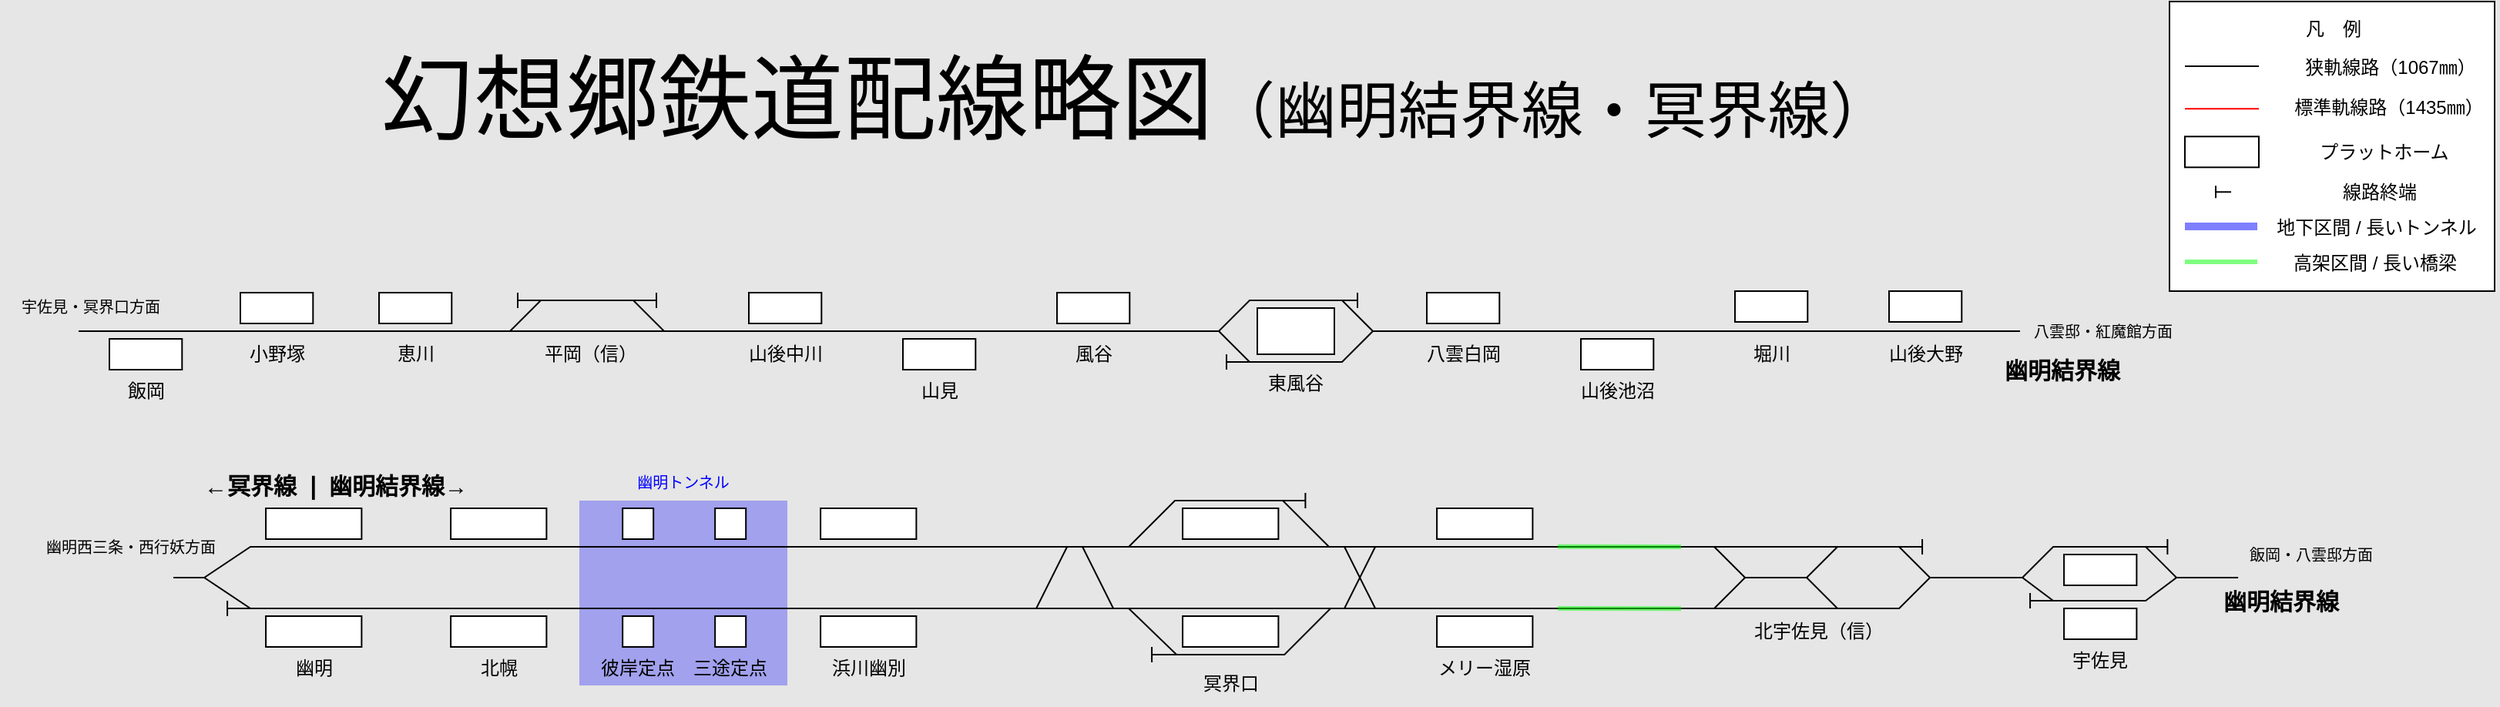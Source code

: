 <mxfile version="25.0.2">
  <diagram name="第 1 页" id="5KSprpMwUYVPSRvnmA9z">
    <mxGraphModel dx="504" dy="387" grid="1" gridSize="5" guides="1" tooltips="1" connect="1" arrows="1" fold="1" page="1" pageScale="1" pageWidth="1654" pageHeight="1169" background="#E6E6E6" math="0" shadow="0">
      <root>
        <mxCell id="0" />
        <mxCell id="1" parent="0" />
        <mxCell id="m9lJWsYRmjQU2goQzDvf-94" value="" style="rounded=0;whiteSpace=wrap;html=1;strokeColor=none;fillColor=#0000FF;opacity=30;" vertex="1" parent="1">
          <mxGeometry x="405" y="330" width="135" height="120" as="geometry" />
        </mxCell>
        <mxCell id="EGFDkehEQVp23pimZ-VM-120" value="&lt;font style=&quot;font-size: 60px;&quot;&gt;&lt;font style=&quot;font-size: 60px;&quot;&gt;幻想郷鉄道配&lt;/font&gt;線略図&lt;/font&gt;&lt;font style=&quot;font-size: 40px;&quot;&gt;（幽明結界線・冥界線）&lt;/font&gt;" style="text;strokeColor=none;align=center;fillColor=none;html=1;verticalAlign=middle;whiteSpace=wrap;rounded=0;" parent="1" vertex="1">
          <mxGeometry x="41.51" y="22" width="1449" height="96" as="geometry" />
        </mxCell>
        <mxCell id="tvAASxh0KpPbqqvKrxWj-50" value="" style="rounded=0;whiteSpace=wrap;html=1;" parent="1" vertex="1">
          <mxGeometry x="1255" y="194" width="47.15" height="20" as="geometry" />
        </mxCell>
        <mxCell id="tvAASxh0KpPbqqvKrxWj-60" value="山後大野" style="text;whiteSpace=wrap;html=1;align=center;" parent="1" vertex="1">
          <mxGeometry x="1251.54" y="221" width="54.08" height="28" as="geometry" />
        </mxCell>
        <mxCell id="tvAASxh0KpPbqqvKrxWj-66" value="&lt;font style=&quot;font-size: 10px;&quot;&gt;八雲邸・紅魔館方面&lt;/font&gt;" style="text;strokeColor=none;align=center;fillColor=none;html=1;verticalAlign=middle;whiteSpace=wrap;rounded=0;" parent="1" vertex="1">
          <mxGeometry x="1335" y="205" width="118" height="30" as="geometry" />
        </mxCell>
        <mxCell id="tvAASxh0KpPbqqvKrxWj-68" value="&lt;span style=&quot;font-size: 15px;&quot;&gt;&lt;b&gt;幽明結界線&lt;/b&gt;&lt;/span&gt;" style="text;strokeColor=none;align=center;fillColor=none;html=1;verticalAlign=middle;whiteSpace=wrap;rounded=0;" parent="1" vertex="1">
          <mxGeometry x="1325" y="230" width="85" height="30" as="geometry" />
        </mxCell>
        <mxCell id="Thoatvcf_QEA1k7CGv5Z-5" value="" style="rounded=0;whiteSpace=wrap;html=1;" parent="1" vertex="1">
          <mxGeometry x="1437" y="6" width="211" height="188" as="geometry" />
        </mxCell>
        <mxCell id="Thoatvcf_QEA1k7CGv5Z-6" value="凡　例" style="text;html=1;align=center;verticalAlign=middle;resizable=0;points=[];autosize=1;strokeColor=none;fillColor=none;" parent="1" vertex="1">
          <mxGeometry x="1515" y="10" width="55" height="27" as="geometry" />
        </mxCell>
        <mxCell id="Thoatvcf_QEA1k7CGv5Z-7" value="" style="endArrow=none;html=1;rounded=0;" parent="1" edge="1">
          <mxGeometry width="50" height="50" relative="1" as="geometry">
            <mxPoint x="1495" y="48" as="sourcePoint" />
            <mxPoint x="1447" y="48" as="targetPoint" />
          </mxGeometry>
        </mxCell>
        <mxCell id="Thoatvcf_QEA1k7CGv5Z-8" value="狭軌線路（1067㎜）" style="text;html=1;align=center;verticalAlign=middle;resizable=0;points=[];autosize=1;strokeColor=none;fillColor=none;" parent="1" vertex="1">
          <mxGeometry x="1515" y="35" width="130" height="27" as="geometry" />
        </mxCell>
        <mxCell id="Thoatvcf_QEA1k7CGv5Z-9" value="標準軌線路（1435㎜）" style="text;html=1;align=center;verticalAlign=middle;resizable=0;points=[];autosize=1;strokeColor=none;fillColor=none;" parent="1" vertex="1">
          <mxGeometry x="1508" y="61" width="142" height="27" as="geometry" />
        </mxCell>
        <mxCell id="Thoatvcf_QEA1k7CGv5Z-10" value="" style="endArrow=none;html=1;rounded=0;strokeColor=#FF0000;" parent="1" edge="1">
          <mxGeometry width="50" height="50" relative="1" as="geometry">
            <mxPoint x="1495" y="75.64" as="sourcePoint" />
            <mxPoint x="1447" y="75.64" as="targetPoint" />
          </mxGeometry>
        </mxCell>
        <mxCell id="Thoatvcf_QEA1k7CGv5Z-11" value="" style="rounded=0;whiteSpace=wrap;html=1;" parent="1" vertex="1">
          <mxGeometry x="1447" y="93.64" width="48" height="20" as="geometry" />
        </mxCell>
        <mxCell id="Thoatvcf_QEA1k7CGv5Z-12" value="プラットホーム" style="text;html=1;align=center;verticalAlign=middle;resizable=0;points=[];autosize=1;strokeColor=none;fillColor=none;" parent="1" vertex="1">
          <mxGeometry x="1524.5" y="90" width="103" height="27" as="geometry" />
        </mxCell>
        <mxCell id="Thoatvcf_QEA1k7CGv5Z-13" value="" style="endArrow=none;html=1;rounded=0;" parent="1" edge="1">
          <mxGeometry width="50" height="50" relative="1" as="geometry">
            <mxPoint x="1467" y="129.64" as="sourcePoint" />
            <mxPoint x="1477" y="129.64" as="targetPoint" />
          </mxGeometry>
        </mxCell>
        <mxCell id="Thoatvcf_QEA1k7CGv5Z-14" value="" style="endArrow=none;html=1;rounded=0;" parent="1" edge="1">
          <mxGeometry width="50" height="50" relative="1" as="geometry">
            <mxPoint x="1467" y="133.64" as="sourcePoint" />
            <mxPoint x="1467" y="125.64" as="targetPoint" />
          </mxGeometry>
        </mxCell>
        <mxCell id="Thoatvcf_QEA1k7CGv5Z-15" value="線路終端" style="text;html=1;align=center;verticalAlign=middle;resizable=0;points=[];autosize=1;strokeColor=none;fillColor=none;" parent="1" vertex="1">
          <mxGeometry x="1539" y="116" width="67" height="27" as="geometry" />
        </mxCell>
        <mxCell id="Thoatvcf_QEA1k7CGv5Z-16" value="" style="endArrow=none;html=1;rounded=0;strokeColor=#0000FF;opacity=50;strokeWidth=5;" parent="1" edge="1">
          <mxGeometry width="50" height="50" relative="1" as="geometry">
            <mxPoint x="1447" y="152" as="sourcePoint" />
            <mxPoint x="1494" y="152" as="targetPoint" />
          </mxGeometry>
        </mxCell>
        <mxCell id="Thoatvcf_QEA1k7CGv5Z-17" value="地下区間 /&amp;nbsp;&lt;span style=&quot;background-color: initial;&quot;&gt;長いトンネル&lt;/span&gt;" style="text;html=1;align=center;verticalAlign=middle;resizable=0;points=[];autosize=1;strokeColor=none;fillColor=none;" parent="1" vertex="1">
          <mxGeometry x="1496" y="139" width="149" height="27" as="geometry" />
        </mxCell>
        <mxCell id="Thoatvcf_QEA1k7CGv5Z-18" value="高架区間 /&amp;nbsp;&lt;span style=&quot;background-color: initial;&quot;&gt;長い橋梁&lt;/span&gt;" style="text;html=1;align=center;verticalAlign=middle;resizable=0;points=[];autosize=1;strokeColor=none;fillColor=none;" parent="1" vertex="1">
          <mxGeometry x="1507" y="162" width="125" height="27" as="geometry" />
        </mxCell>
        <mxCell id="Thoatvcf_QEA1k7CGv5Z-19" value="" style="endArrow=none;html=1;rounded=0;strokeWidth=3;opacity=50;strokeColor=#00FF00;" parent="1" edge="1">
          <mxGeometry width="50" height="50" relative="1" as="geometry">
            <mxPoint x="1447" y="175" as="sourcePoint" />
            <mxPoint x="1494" y="175" as="targetPoint" />
          </mxGeometry>
        </mxCell>
        <mxCell id="m9lJWsYRmjQU2goQzDvf-1" value="" style="endArrow=none;html=1;rounded=0;" edge="1" parent="1">
          <mxGeometry width="50" height="50" relative="1" as="geometry">
            <mxPoint x="360" y="220" as="sourcePoint" />
            <mxPoint x="1340" y="220" as="targetPoint" />
            <Array as="points">
              <mxPoint x="380" y="200" />
              <mxPoint x="440" y="200" />
              <mxPoint x="460" y="220" />
              <mxPoint x="820" y="220" />
              <mxPoint x="840" y="200" />
              <mxPoint x="900" y="200" />
              <mxPoint x="920" y="220" />
            </Array>
          </mxGeometry>
        </mxCell>
        <mxCell id="m9lJWsYRmjQU2goQzDvf-3" value="" style="rounded=0;whiteSpace=wrap;html=1;" vertex="1" parent="1">
          <mxGeometry x="1155" y="194" width="47.15" height="20" as="geometry" />
        </mxCell>
        <mxCell id="m9lJWsYRmjQU2goQzDvf-4" value="" style="rounded=0;whiteSpace=wrap;html=1;" vertex="1" parent="1">
          <mxGeometry x="1055" y="225" width="47.15" height="20" as="geometry" />
        </mxCell>
        <mxCell id="m9lJWsYRmjQU2goQzDvf-5" value="" style="rounded=0;whiteSpace=wrap;html=1;" vertex="1" parent="1">
          <mxGeometry x="955" y="195" width="47.15" height="20" as="geometry" />
        </mxCell>
        <mxCell id="m9lJWsYRmjQU2goQzDvf-6" value="" style="rounded=0;whiteSpace=wrap;html=1;" vertex="1" parent="1">
          <mxGeometry x="845" y="205" width="50" height="30" as="geometry" />
        </mxCell>
        <mxCell id="m9lJWsYRmjQU2goQzDvf-7" value="" style="endArrow=none;html=1;rounded=0;" edge="1" parent="1">
          <mxGeometry width="50" height="50" relative="1" as="geometry">
            <mxPoint x="820" y="220" as="sourcePoint" />
            <mxPoint x="920" y="220" as="targetPoint" />
            <Array as="points">
              <mxPoint x="840" y="240" />
              <mxPoint x="900" y="240" />
            </Array>
          </mxGeometry>
        </mxCell>
        <mxCell id="m9lJWsYRmjQU2goQzDvf-8" value="" style="rounded=0;whiteSpace=wrap;html=1;" vertex="1" parent="1">
          <mxGeometry x="715" y="195" width="47.15" height="20" as="geometry" />
        </mxCell>
        <mxCell id="m9lJWsYRmjQU2goQzDvf-9" value="" style="rounded=0;whiteSpace=wrap;html=1;" vertex="1" parent="1">
          <mxGeometry x="615" y="225" width="47.15" height="20" as="geometry" />
        </mxCell>
        <mxCell id="m9lJWsYRmjQU2goQzDvf-10" value="" style="rounded=0;whiteSpace=wrap;html=1;" vertex="1" parent="1">
          <mxGeometry x="515" y="195" width="47.15" height="20" as="geometry" />
        </mxCell>
        <mxCell id="m9lJWsYRmjQU2goQzDvf-11" value="" style="endArrow=none;html=1;rounded=0;" edge="1" parent="1">
          <mxGeometry width="50" height="50" relative="1" as="geometry">
            <mxPoint x="80" y="220" as="sourcePoint" />
            <mxPoint x="460" y="220" as="targetPoint" />
          </mxGeometry>
        </mxCell>
        <mxCell id="m9lJWsYRmjQU2goQzDvf-12" value="" style="rounded=0;whiteSpace=wrap;html=1;" vertex="1" parent="1">
          <mxGeometry x="275" y="195" width="47.15" height="20" as="geometry" />
        </mxCell>
        <mxCell id="m9lJWsYRmjQU2goQzDvf-13" value="" style="rounded=0;whiteSpace=wrap;html=1;" vertex="1" parent="1">
          <mxGeometry x="185" y="195" width="47.15" height="20" as="geometry" />
        </mxCell>
        <mxCell id="m9lJWsYRmjQU2goQzDvf-14" value="" style="rounded=0;whiteSpace=wrap;html=1;" vertex="1" parent="1">
          <mxGeometry x="100" y="225" width="47.15" height="20" as="geometry" />
        </mxCell>
        <mxCell id="m9lJWsYRmjQU2goQzDvf-15" value="&lt;span style=&quot;text-align: start;&quot;&gt;&lt;font style=&quot;&quot; face=&quot;Helvetica&quot;&gt;堀川&lt;/font&gt;&lt;/span&gt;" style="text;whiteSpace=wrap;html=1;align=center;" vertex="1" parent="1">
          <mxGeometry x="1151.54" y="221" width="54.08" height="28" as="geometry" />
        </mxCell>
        <mxCell id="m9lJWsYRmjQU2goQzDvf-17" value="山後池沼" style="text;whiteSpace=wrap;html=1;align=center;" vertex="1" parent="1">
          <mxGeometry x="1051.54" y="245" width="54.08" height="28" as="geometry" />
        </mxCell>
        <mxCell id="m9lJWsYRmjQU2goQzDvf-18" value="八雲白岡" style="text;whiteSpace=wrap;html=1;align=center;" vertex="1" parent="1">
          <mxGeometry x="951.54" y="221" width="54.08" height="28" as="geometry" />
        </mxCell>
        <mxCell id="m9lJWsYRmjQU2goQzDvf-19" value="東風谷" style="text;whiteSpace=wrap;html=1;align=center;" vertex="1" parent="1">
          <mxGeometry x="842.96" y="240" width="54.08" height="28" as="geometry" />
        </mxCell>
        <mxCell id="m9lJWsYRmjQU2goQzDvf-20" value="風谷" style="text;whiteSpace=wrap;html=1;align=center;" vertex="1" parent="1">
          <mxGeometry x="711.54" y="221" width="54.08" height="28" as="geometry" />
        </mxCell>
        <mxCell id="m9lJWsYRmjQU2goQzDvf-21" value="山見" style="text;whiteSpace=wrap;html=1;align=center;" vertex="1" parent="1">
          <mxGeometry x="611.54" y="245" width="54.08" height="28" as="geometry" />
        </mxCell>
        <mxCell id="m9lJWsYRmjQU2goQzDvf-22" value="山後中川" style="text;whiteSpace=wrap;html=1;align=center;" vertex="1" parent="1">
          <mxGeometry x="511.54" y="221" width="54.08" height="28" as="geometry" />
        </mxCell>
        <mxCell id="m9lJWsYRmjQU2goQzDvf-23" value="平岡（信）" style="text;whiteSpace=wrap;html=1;align=center;" vertex="1" parent="1">
          <mxGeometry x="380" y="221" width="65" height="28" as="geometry" />
        </mxCell>
        <mxCell id="m9lJWsYRmjQU2goQzDvf-24" value="恵川" style="text;whiteSpace=wrap;html=1;align=center;" vertex="1" parent="1">
          <mxGeometry x="271.54" y="221" width="54.08" height="28" as="geometry" />
        </mxCell>
        <mxCell id="m9lJWsYRmjQU2goQzDvf-25" value="飯岡" style="text;whiteSpace=wrap;html=1;align=center;" vertex="1" parent="1">
          <mxGeometry x="96.54" y="245" width="54.08" height="28" as="geometry" />
        </mxCell>
        <mxCell id="m9lJWsYRmjQU2goQzDvf-26" value="小野塚" style="text;whiteSpace=wrap;html=1;align=center;" vertex="1" parent="1">
          <mxGeometry x="181.54" y="221" width="54.08" height="28" as="geometry" />
        </mxCell>
        <mxCell id="m9lJWsYRmjQU2goQzDvf-27" value="&lt;font style=&quot;font-size: 10px;&quot;&gt;宇佐見・冥界口方面&lt;/font&gt;" style="text;strokeColor=none;align=center;fillColor=none;html=1;verticalAlign=middle;whiteSpace=wrap;rounded=0;" vertex="1" parent="1">
          <mxGeometry x="29.15" y="189" width="118" height="30" as="geometry" />
        </mxCell>
        <mxCell id="m9lJWsYRmjQU2goQzDvf-28" value="" style="endArrow=none;html=1;rounded=0;" edge="1" parent="1">
          <mxGeometry width="50" height="50" relative="1" as="geometry">
            <mxPoint x="161.54" y="380" as="sourcePoint" />
            <mxPoint x="1481.54" y="380" as="targetPoint" />
            <Array as="points">
              <mxPoint x="191.54" y="400" />
              <mxPoint x="1261.54" y="400" />
              <mxPoint x="1281.54" y="380" />
              <mxPoint x="1341.54" y="380" />
              <mxPoint x="1361.54" y="395" />
              <mxPoint x="1421.54" y="395" />
              <mxPoint x="1441.54" y="380" />
            </Array>
          </mxGeometry>
        </mxCell>
        <mxCell id="m9lJWsYRmjQU2goQzDvf-29" value="" style="rounded=0;whiteSpace=wrap;html=1;" vertex="1" parent="1">
          <mxGeometry x="1368.54" y="400" width="47.15" height="20" as="geometry" />
        </mxCell>
        <mxCell id="m9lJWsYRmjQU2goQzDvf-30" value="" style="rounded=0;whiteSpace=wrap;html=1;" vertex="1" parent="1">
          <mxGeometry x="1368.54" y="365" width="47.15" height="20" as="geometry" />
        </mxCell>
        <mxCell id="m9lJWsYRmjQU2goQzDvf-31" value="" style="endArrow=none;html=1;rounded=0;" edge="1" parent="1">
          <mxGeometry width="50" height="50" relative="1" as="geometry">
            <mxPoint x="1341.54" y="380" as="sourcePoint" />
            <mxPoint x="1441.54" y="380" as="targetPoint" />
            <Array as="points">
              <mxPoint x="1361.54" y="360" />
              <mxPoint x="1421.54" y="360" />
            </Array>
          </mxGeometry>
        </mxCell>
        <mxCell id="m9lJWsYRmjQU2goQzDvf-32" value="" style="endArrow=none;html=1;rounded=0;" edge="1" parent="1">
          <mxGeometry width="50" height="50" relative="1" as="geometry">
            <mxPoint x="141.54" y="380" as="sourcePoint" />
            <mxPoint x="1281.54" y="380" as="targetPoint" />
            <Array as="points">
              <mxPoint x="161.54" y="380" />
              <mxPoint x="191.54" y="360" />
              <mxPoint x="881.54" y="360" />
              <mxPoint x="1261.54" y="360" />
            </Array>
          </mxGeometry>
        </mxCell>
        <mxCell id="m9lJWsYRmjQU2goQzDvf-33" value="" style="endArrow=none;html=1;rounded=0;" edge="1" parent="1">
          <mxGeometry width="50" height="50" relative="1" as="geometry">
            <mxPoint x="1141.54" y="360" as="sourcePoint" />
            <mxPoint x="1221.54" y="360" as="targetPoint" />
            <Array as="points">
              <mxPoint x="1161.54" y="380" />
              <mxPoint x="1201.54" y="380" />
            </Array>
          </mxGeometry>
        </mxCell>
        <mxCell id="m9lJWsYRmjQU2goQzDvf-34" value="" style="endArrow=none;html=1;rounded=0;" edge="1" parent="1">
          <mxGeometry width="50" height="50" relative="1" as="geometry">
            <mxPoint x="1141.54" y="400" as="sourcePoint" />
            <mxPoint x="1161.54" y="380" as="targetPoint" />
          </mxGeometry>
        </mxCell>
        <mxCell id="m9lJWsYRmjQU2goQzDvf-35" value="" style="endArrow=none;html=1;rounded=0;" edge="1" parent="1">
          <mxGeometry width="50" height="50" relative="1" as="geometry">
            <mxPoint x="1201.54" y="380" as="sourcePoint" />
            <mxPoint x="1221.54" y="400" as="targetPoint" />
          </mxGeometry>
        </mxCell>
        <mxCell id="m9lJWsYRmjQU2goQzDvf-36" value="" style="rounded=0;whiteSpace=wrap;html=1;" vertex="1" parent="1">
          <mxGeometry x="961.54" y="335" width="62.15" height="20" as="geometry" />
        </mxCell>
        <mxCell id="m9lJWsYRmjQU2goQzDvf-37" value="" style="rounded=0;whiteSpace=wrap;html=1;" vertex="1" parent="1">
          <mxGeometry x="961.54" y="405" width="62.15" height="20" as="geometry" />
        </mxCell>
        <mxCell id="m9lJWsYRmjQU2goQzDvf-38" value="" style="rounded=0;whiteSpace=wrap;html=1;" vertex="1" parent="1">
          <mxGeometry x="796.54" y="335" width="62.15" height="20" as="geometry" />
        </mxCell>
        <mxCell id="m9lJWsYRmjQU2goQzDvf-39" value="" style="endArrow=none;html=1;rounded=0;" edge="1" parent="1">
          <mxGeometry width="50" height="50" relative="1" as="geometry">
            <mxPoint x="891.54" y="360" as="sourcePoint" />
            <mxPoint x="761.54" y="360" as="targetPoint" />
            <Array as="points">
              <mxPoint x="861.54" y="330" />
              <mxPoint x="791.54" y="330" />
            </Array>
          </mxGeometry>
        </mxCell>
        <mxCell id="m9lJWsYRmjQU2goQzDvf-40" value="" style="rounded=0;whiteSpace=wrap;html=1;" vertex="1" parent="1">
          <mxGeometry x="796.54" y="405" width="62.15" height="20" as="geometry" />
        </mxCell>
        <mxCell id="m9lJWsYRmjQU2goQzDvf-41" value="" style="endArrow=none;html=1;rounded=0;" edge="1" parent="1">
          <mxGeometry width="50" height="50" relative="1" as="geometry">
            <mxPoint x="892.54" y="400" as="sourcePoint" />
            <mxPoint x="761.54" y="400" as="targetPoint" />
            <Array as="points">
              <mxPoint x="862.61" y="430" />
              <mxPoint x="792.61" y="430" />
            </Array>
          </mxGeometry>
        </mxCell>
        <mxCell id="m9lJWsYRmjQU2goQzDvf-42" value="" style="endArrow=none;html=1;rounded=0;" edge="1" parent="1">
          <mxGeometry width="50" height="50" relative="1" as="geometry">
            <mxPoint x="365" y="200" as="sourcePoint" />
            <mxPoint x="385" y="200" as="targetPoint" />
          </mxGeometry>
        </mxCell>
        <mxCell id="m9lJWsYRmjQU2goQzDvf-43" value="" style="endArrow=none;html=1;rounded=0;" edge="1" parent="1">
          <mxGeometry width="50" height="50" relative="1" as="geometry">
            <mxPoint x="365" y="195" as="sourcePoint" />
            <mxPoint x="365" y="205" as="targetPoint" />
          </mxGeometry>
        </mxCell>
        <mxCell id="m9lJWsYRmjQU2goQzDvf-44" value="" style="endArrow=none;html=1;rounded=0;" edge="1" parent="1">
          <mxGeometry width="50" height="50" relative="1" as="geometry">
            <mxPoint x="435" y="200" as="sourcePoint" />
            <mxPoint x="455" y="200" as="targetPoint" />
          </mxGeometry>
        </mxCell>
        <mxCell id="m9lJWsYRmjQU2goQzDvf-45" value="" style="endArrow=none;html=1;rounded=0;" edge="1" parent="1">
          <mxGeometry width="50" height="50" relative="1" as="geometry">
            <mxPoint x="455" y="195" as="sourcePoint" />
            <mxPoint x="455" y="205" as="targetPoint" />
          </mxGeometry>
        </mxCell>
        <mxCell id="m9lJWsYRmjQU2goQzDvf-46" value="" style="endArrow=none;html=1;rounded=0;" edge="1" parent="1">
          <mxGeometry width="50" height="50" relative="1" as="geometry">
            <mxPoint x="825" y="240" as="sourcePoint" />
            <mxPoint x="845" y="240" as="targetPoint" />
          </mxGeometry>
        </mxCell>
        <mxCell id="m9lJWsYRmjQU2goQzDvf-47" value="" style="endArrow=none;html=1;rounded=0;" edge="1" parent="1">
          <mxGeometry width="50" height="50" relative="1" as="geometry">
            <mxPoint x="825" y="235" as="sourcePoint" />
            <mxPoint x="825" y="245" as="targetPoint" />
          </mxGeometry>
        </mxCell>
        <mxCell id="m9lJWsYRmjQU2goQzDvf-48" value="" style="endArrow=none;html=1;rounded=0;" edge="1" parent="1">
          <mxGeometry width="50" height="50" relative="1" as="geometry">
            <mxPoint x="890" y="200" as="sourcePoint" />
            <mxPoint x="910" y="200" as="targetPoint" />
          </mxGeometry>
        </mxCell>
        <mxCell id="m9lJWsYRmjQU2goQzDvf-49" value="" style="endArrow=none;html=1;rounded=0;" edge="1" parent="1">
          <mxGeometry width="50" height="50" relative="1" as="geometry">
            <mxPoint x="910" y="195" as="sourcePoint" />
            <mxPoint x="910" y="205" as="targetPoint" />
          </mxGeometry>
        </mxCell>
        <mxCell id="m9lJWsYRmjQU2goQzDvf-50" value="" style="endArrow=none;html=1;rounded=0;" edge="1" parent="1">
          <mxGeometry width="50" height="50" relative="1" as="geometry">
            <mxPoint x="856.2" y="330" as="sourcePoint" />
            <mxPoint x="876.2" y="330" as="targetPoint" />
          </mxGeometry>
        </mxCell>
        <mxCell id="m9lJWsYRmjQU2goQzDvf-51" value="" style="endArrow=none;html=1;rounded=0;" edge="1" parent="1">
          <mxGeometry width="50" height="50" relative="1" as="geometry">
            <mxPoint x="876.2" y="325" as="sourcePoint" />
            <mxPoint x="876.2" y="335" as="targetPoint" />
          </mxGeometry>
        </mxCell>
        <mxCell id="m9lJWsYRmjQU2goQzDvf-52" value="" style="endArrow=none;html=1;rounded=0;" edge="1" parent="1">
          <mxGeometry width="50" height="50" relative="1" as="geometry">
            <mxPoint x="776.54" y="430" as="sourcePoint" />
            <mxPoint x="796.54" y="430" as="targetPoint" />
          </mxGeometry>
        </mxCell>
        <mxCell id="m9lJWsYRmjQU2goQzDvf-53" value="" style="endArrow=none;html=1;rounded=0;" edge="1" parent="1">
          <mxGeometry width="50" height="50" relative="1" as="geometry">
            <mxPoint x="776.54" y="425" as="sourcePoint" />
            <mxPoint x="776.54" y="435" as="targetPoint" />
          </mxGeometry>
        </mxCell>
        <mxCell id="m9lJWsYRmjQU2goQzDvf-56" value="" style="endArrow=none;html=1;rounded=0;" edge="1" parent="1">
          <mxGeometry width="50" height="50" relative="1" as="geometry">
            <mxPoint x="1256.54" y="360" as="sourcePoint" />
            <mxPoint x="1276.54" y="360" as="targetPoint" />
          </mxGeometry>
        </mxCell>
        <mxCell id="m9lJWsYRmjQU2goQzDvf-57" value="" style="endArrow=none;html=1;rounded=0;" edge="1" parent="1">
          <mxGeometry width="50" height="50" relative="1" as="geometry">
            <mxPoint x="1276.54" y="355" as="sourcePoint" />
            <mxPoint x="1276.54" y="365" as="targetPoint" />
          </mxGeometry>
        </mxCell>
        <mxCell id="m9lJWsYRmjQU2goQzDvf-58" value="" style="endArrow=none;html=1;rounded=0;" edge="1" parent="1">
          <mxGeometry width="50" height="50" relative="1" as="geometry">
            <mxPoint x="1415.69" y="360" as="sourcePoint" />
            <mxPoint x="1435.69" y="360" as="targetPoint" />
          </mxGeometry>
        </mxCell>
        <mxCell id="m9lJWsYRmjQU2goQzDvf-59" value="" style="endArrow=none;html=1;rounded=0;" edge="1" parent="1">
          <mxGeometry width="50" height="50" relative="1" as="geometry">
            <mxPoint x="1435.69" y="355" as="sourcePoint" />
            <mxPoint x="1435.69" y="365" as="targetPoint" />
          </mxGeometry>
        </mxCell>
        <mxCell id="m9lJWsYRmjQU2goQzDvf-60" value="" style="endArrow=none;html=1;rounded=0;" edge="1" parent="1">
          <mxGeometry width="50" height="50" relative="1" as="geometry">
            <mxPoint x="1346.54" y="395" as="sourcePoint" />
            <mxPoint x="1366.54" y="395" as="targetPoint" />
          </mxGeometry>
        </mxCell>
        <mxCell id="m9lJWsYRmjQU2goQzDvf-61" value="" style="endArrow=none;html=1;rounded=0;" edge="1" parent="1">
          <mxGeometry width="50" height="50" relative="1" as="geometry">
            <mxPoint x="1346.54" y="390" as="sourcePoint" />
            <mxPoint x="1346.54" y="400" as="targetPoint" />
          </mxGeometry>
        </mxCell>
        <mxCell id="m9lJWsYRmjQU2goQzDvf-62" value="" style="endArrow=none;html=1;rounded=0;" edge="1" parent="1">
          <mxGeometry width="50" height="50" relative="1" as="geometry">
            <mxPoint x="751.54" y="400" as="sourcePoint" />
            <mxPoint x="731.54" y="360" as="targetPoint" />
          </mxGeometry>
        </mxCell>
        <mxCell id="m9lJWsYRmjQU2goQzDvf-63" value="" style="endArrow=none;html=1;rounded=0;" edge="1" parent="1">
          <mxGeometry width="50" height="50" relative="1" as="geometry">
            <mxPoint x="701.54" y="400" as="sourcePoint" />
            <mxPoint x="721.54" y="360" as="targetPoint" />
          </mxGeometry>
        </mxCell>
        <mxCell id="m9lJWsYRmjQU2goQzDvf-64" value="" style="rounded=0;whiteSpace=wrap;html=1;" vertex="1" parent="1">
          <mxGeometry x="561.54" y="335" width="62.15" height="20" as="geometry" />
        </mxCell>
        <mxCell id="m9lJWsYRmjQU2goQzDvf-65" value="" style="rounded=0;whiteSpace=wrap;html=1;" vertex="1" parent="1">
          <mxGeometry x="561.54" y="405" width="62.15" height="20" as="geometry" />
        </mxCell>
        <mxCell id="m9lJWsYRmjQU2goQzDvf-66" value="" style="endArrow=none;html=1;rounded=0;" edge="1" parent="1">
          <mxGeometry width="50" height="50" relative="1" as="geometry">
            <mxPoint x="901.54" y="400" as="sourcePoint" />
            <mxPoint x="921.54" y="360" as="targetPoint" />
          </mxGeometry>
        </mxCell>
        <mxCell id="m9lJWsYRmjQU2goQzDvf-67" value="" style="endArrow=none;html=1;rounded=0;" edge="1" parent="1">
          <mxGeometry width="50" height="50" relative="1" as="geometry">
            <mxPoint x="921.54" y="400" as="sourcePoint" />
            <mxPoint x="901.54" y="360" as="targetPoint" />
          </mxGeometry>
        </mxCell>
        <mxCell id="m9lJWsYRmjQU2goQzDvf-68" value="" style="rounded=0;whiteSpace=wrap;html=1;" vertex="1" parent="1">
          <mxGeometry x="321.54" y="335" width="62.15" height="20" as="geometry" />
        </mxCell>
        <mxCell id="m9lJWsYRmjQU2goQzDvf-69" value="" style="rounded=0;whiteSpace=wrap;html=1;" vertex="1" parent="1">
          <mxGeometry x="321.54" y="405" width="62.15" height="20" as="geometry" />
        </mxCell>
        <mxCell id="m9lJWsYRmjQU2goQzDvf-70" value="" style="rounded=0;whiteSpace=wrap;html=1;" vertex="1" parent="1">
          <mxGeometry x="493.08" y="335" width="20" height="20" as="geometry" />
        </mxCell>
        <mxCell id="m9lJWsYRmjQU2goQzDvf-71" value="" style="rounded=0;whiteSpace=wrap;html=1;" vertex="1" parent="1">
          <mxGeometry x="493.08" y="405" width="20" height="20" as="geometry" />
        </mxCell>
        <mxCell id="m9lJWsYRmjQU2goQzDvf-72" value="" style="rounded=0;whiteSpace=wrap;html=1;" vertex="1" parent="1">
          <mxGeometry x="433.08" y="335" width="20" height="20" as="geometry" />
        </mxCell>
        <mxCell id="m9lJWsYRmjQU2goQzDvf-73" value="" style="rounded=0;whiteSpace=wrap;html=1;" vertex="1" parent="1">
          <mxGeometry x="433.08" y="405" width="20" height="20" as="geometry" />
        </mxCell>
        <mxCell id="m9lJWsYRmjQU2goQzDvf-74" value="" style="rounded=0;whiteSpace=wrap;html=1;" vertex="1" parent="1">
          <mxGeometry x="201.54" y="335" width="62.15" height="20" as="geometry" />
        </mxCell>
        <mxCell id="m9lJWsYRmjQU2goQzDvf-75" value="" style="rounded=0;whiteSpace=wrap;html=1;" vertex="1" parent="1">
          <mxGeometry x="201.54" y="405" width="62.15" height="20" as="geometry" />
        </mxCell>
        <mxCell id="m9lJWsYRmjQU2goQzDvf-76" value="" style="endArrow=none;html=1;rounded=0;" edge="1" parent="1">
          <mxGeometry width="50" height="50" relative="1" as="geometry">
            <mxPoint x="196.54" y="400" as="sourcePoint" />
            <mxPoint x="176.54" y="400" as="targetPoint" />
          </mxGeometry>
        </mxCell>
        <mxCell id="m9lJWsYRmjQU2goQzDvf-77" value="" style="endArrow=none;html=1;rounded=0;" edge="1" parent="1">
          <mxGeometry width="50" height="50" relative="1" as="geometry">
            <mxPoint x="176.54" y="395" as="sourcePoint" />
            <mxPoint x="176.54" y="405" as="targetPoint" />
          </mxGeometry>
        </mxCell>
        <mxCell id="m9lJWsYRmjQU2goQzDvf-78" value="&lt;span style=&quot;font-size: 15px;&quot;&gt;&lt;b&gt;幽明結界線&lt;/b&gt;&lt;/span&gt;" style="text;strokeColor=none;align=center;fillColor=none;html=1;verticalAlign=middle;whiteSpace=wrap;rounded=0;" vertex="1" parent="1">
          <mxGeometry x="1467" y="380" width="85" height="30" as="geometry" />
        </mxCell>
        <mxCell id="m9lJWsYRmjQU2goQzDvf-79" value="&lt;font style=&quot;font-size: 10px;&quot;&gt;飯岡・八雲邸方面&lt;/font&gt;" style="text;strokeColor=none;align=center;fillColor=none;html=1;verticalAlign=middle;whiteSpace=wrap;rounded=0;" vertex="1" parent="1">
          <mxGeometry x="1470" y="350" width="118" height="30" as="geometry" />
        </mxCell>
        <mxCell id="m9lJWsYRmjQU2goQzDvf-80" value="&lt;font style=&quot;font-size: 10px;&quot;&gt;幽明西三条・西行妖方面&lt;/font&gt;" style="text;strokeColor=none;align=center;fillColor=none;html=1;verticalAlign=middle;whiteSpace=wrap;rounded=0;" vertex="1" parent="1">
          <mxGeometry x="55" y="345" width="118" height="30" as="geometry" />
        </mxCell>
        <mxCell id="m9lJWsYRmjQU2goQzDvf-81" value="&lt;span style=&quot;font-size: 15px;&quot;&gt;&lt;b&gt;←冥界線 ❘ 幽明結界線→&lt;/b&gt;&lt;/span&gt;" style="text;strokeColor=none;align=center;fillColor=none;html=1;verticalAlign=middle;whiteSpace=wrap;rounded=0;" vertex="1" parent="1">
          <mxGeometry x="157.72" y="305" width="177.85" height="30" as="geometry" />
        </mxCell>
        <mxCell id="m9lJWsYRmjQU2goQzDvf-82" value="宇佐見" style="text;whiteSpace=wrap;html=1;align=center;" vertex="1" parent="1">
          <mxGeometry x="1365.08" y="420" width="54.08" height="28" as="geometry" />
        </mxCell>
        <mxCell id="m9lJWsYRmjQU2goQzDvf-84" value="北宇佐見（信）" style="text;whiteSpace=wrap;html=1;align=center;" vertex="1" parent="1">
          <mxGeometry x="1165.03" y="401" width="89.08" height="28" as="geometry" />
        </mxCell>
        <mxCell id="m9lJWsYRmjQU2goQzDvf-85" value="メリー湿原" style="text;whiteSpace=wrap;html=1;align=center;" vertex="1" parent="1">
          <mxGeometry x="960.61" y="425" width="62.92" height="28" as="geometry" />
        </mxCell>
        <mxCell id="m9lJWsYRmjQU2goQzDvf-86" value="冥界口" style="text;whiteSpace=wrap;html=1;align=center;" vertex="1" parent="1">
          <mxGeometry x="800.57" y="435" width="54.08" height="28" as="geometry" />
        </mxCell>
        <mxCell id="m9lJWsYRmjQU2goQzDvf-87" value="浜川幽別" style="text;whiteSpace=wrap;html=1;align=center;" vertex="1" parent="1">
          <mxGeometry x="565.57" y="425" width="54.08" height="28" as="geometry" />
        </mxCell>
        <mxCell id="m9lJWsYRmjQU2goQzDvf-88" value="三途定点" style="text;whiteSpace=wrap;html=1;align=center;" vertex="1" parent="1">
          <mxGeometry x="476.04" y="425" width="54.08" height="28" as="geometry" />
        </mxCell>
        <mxCell id="m9lJWsYRmjQU2goQzDvf-89" value="彼岸定点" style="text;whiteSpace=wrap;html=1;align=center;" vertex="1" parent="1">
          <mxGeometry x="416.04" y="425" width="54.08" height="28" as="geometry" />
        </mxCell>
        <mxCell id="m9lJWsYRmjQU2goQzDvf-90" value="北幌" style="text;whiteSpace=wrap;html=1;align=center;" vertex="1" parent="1">
          <mxGeometry x="335.57" y="425" width="34.08" height="28" as="geometry" />
        </mxCell>
        <mxCell id="m9lJWsYRmjQU2goQzDvf-91" value="幽明" style="text;whiteSpace=wrap;html=1;align=center;" vertex="1" parent="1">
          <mxGeometry x="205.57" y="425" width="54.08" height="28" as="geometry" />
        </mxCell>
        <mxCell id="m9lJWsYRmjQU2goQzDvf-92" value="" style="endArrow=none;html=1;rounded=0;strokeWidth=3;opacity=50;strokeColor=#00FF00;" edge="1" parent="1">
          <mxGeometry width="50" height="50" relative="1" as="geometry">
            <mxPoint x="1040" y="359.83" as="sourcePoint" />
            <mxPoint x="1120" y="360" as="targetPoint" />
          </mxGeometry>
        </mxCell>
        <mxCell id="m9lJWsYRmjQU2goQzDvf-93" value="" style="endArrow=none;html=1;rounded=0;strokeWidth=3;opacity=50;strokeColor=#00FF00;" edge="1" parent="1">
          <mxGeometry width="50" height="50" relative="1" as="geometry">
            <mxPoint x="1040" y="400" as="sourcePoint" />
            <mxPoint x="1120" y="400.17" as="targetPoint" />
          </mxGeometry>
        </mxCell>
        <mxCell id="m9lJWsYRmjQU2goQzDvf-95" value="&lt;font color=&quot;#0000ff&quot; style=&quot;font-size: 10px;&quot;&gt;幽明トンネル&lt;/font&gt;" style="text;html=1;align=center;verticalAlign=middle;whiteSpace=wrap;rounded=0;" vertex="1" parent="1">
          <mxGeometry x="430" y="310" width="85" height="15" as="geometry" />
        </mxCell>
      </root>
    </mxGraphModel>
  </diagram>
</mxfile>
